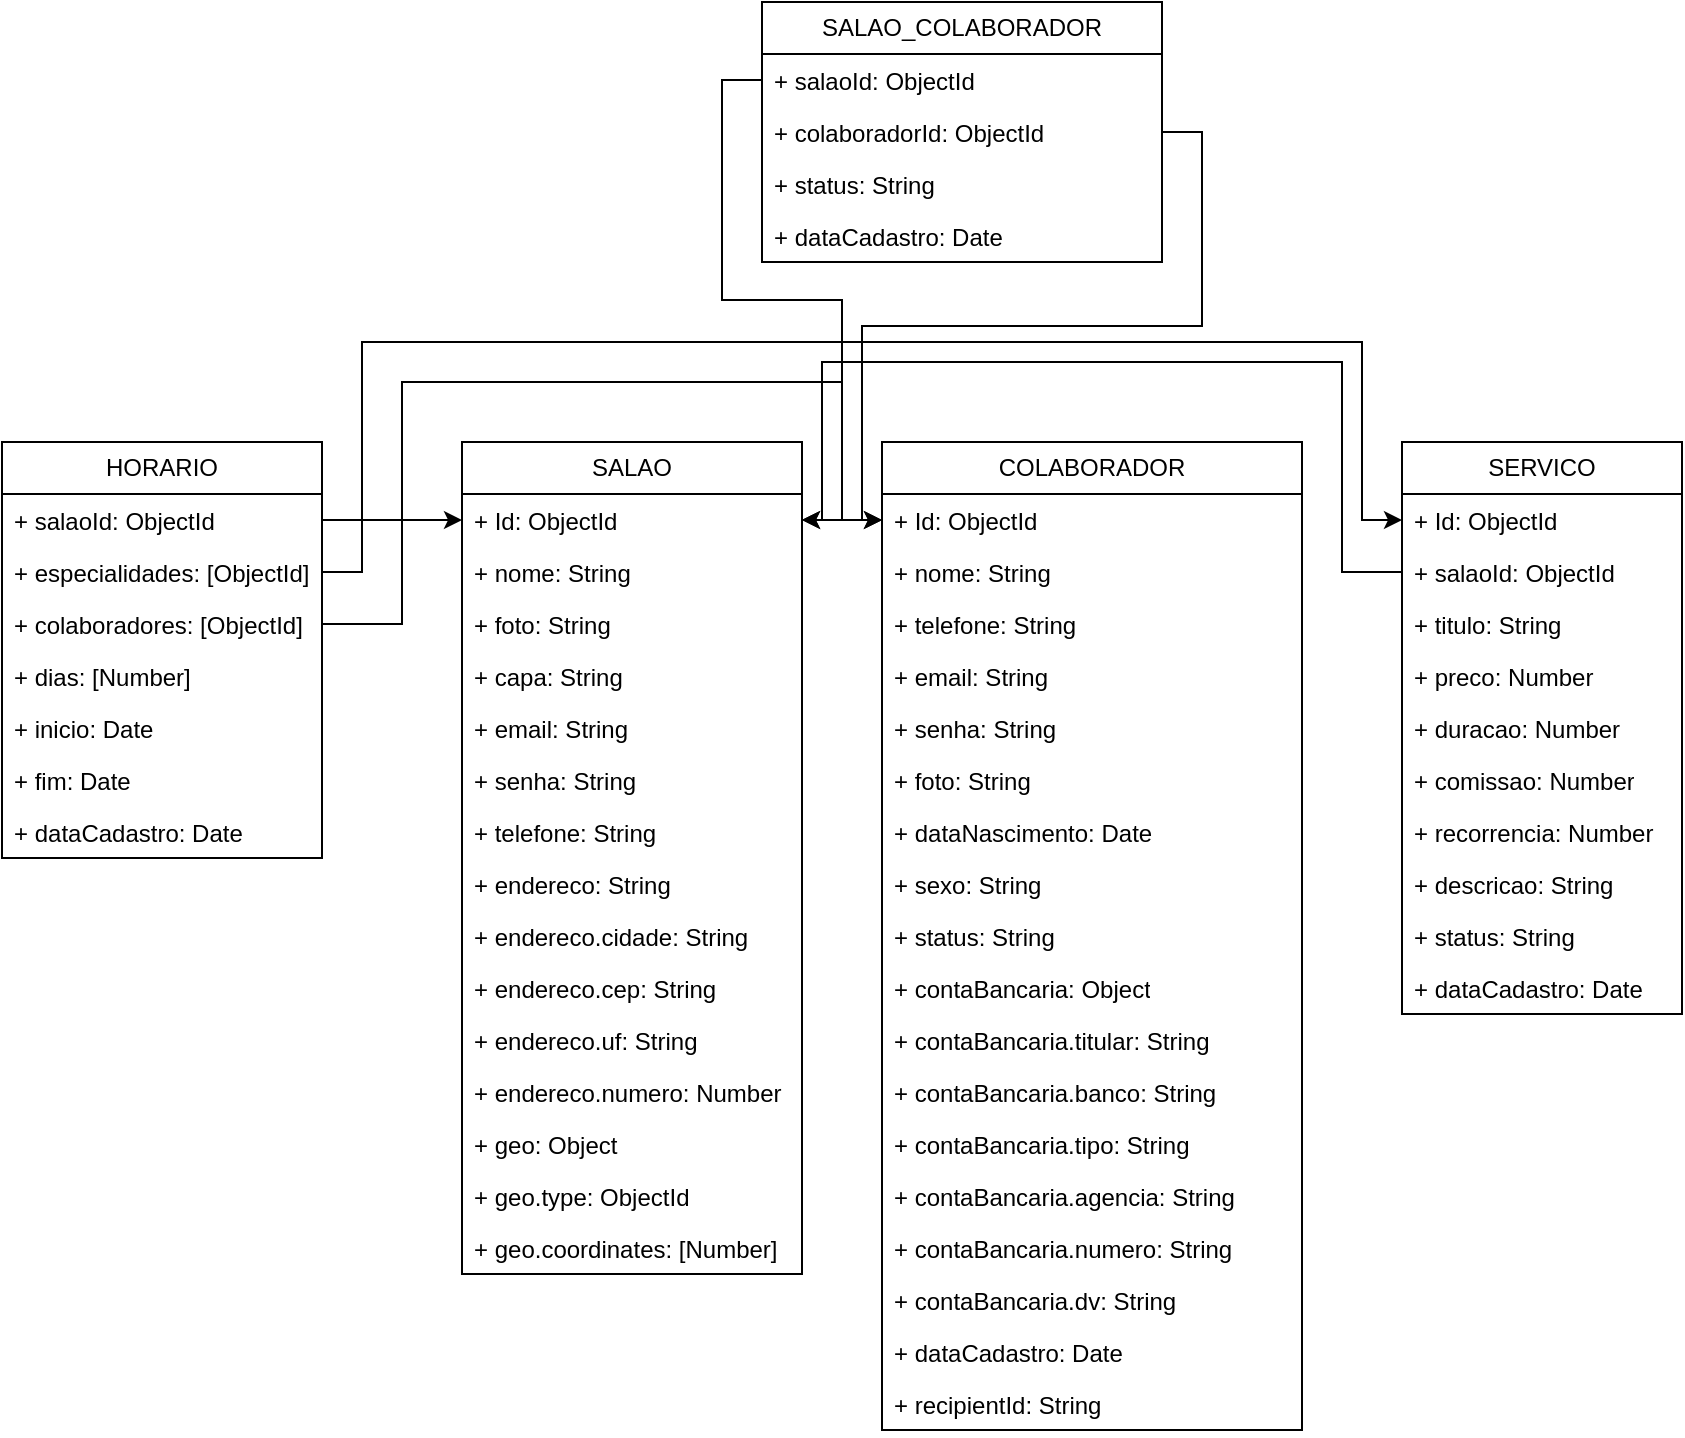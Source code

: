 <mxfile version="21.6.8" type="github">
  <diagram name="Página-1" id="E0AbciypB4KpdEPGz2na">
    <mxGraphModel dx="2088" dy="1697" grid="1" gridSize="10" guides="1" tooltips="1" connect="1" arrows="1" fold="1" page="1" pageScale="1" pageWidth="827" pageHeight="1169" math="0" shadow="0">
      <root>
        <mxCell id="0" />
        <mxCell id="1" parent="0" />
        <mxCell id="3pe1yNkbd4FDANKbLhIq-1" value="SALAO" style="swimlane;fontStyle=0;childLayout=stackLayout;horizontal=1;startSize=26;fillColor=none;horizontalStack=0;resizeParent=1;resizeParentMax=0;resizeLast=0;collapsible=1;marginBottom=0;whiteSpace=wrap;html=1;" vertex="1" parent="1">
          <mxGeometry x="110" y="170" width="170" height="416" as="geometry" />
        </mxCell>
        <mxCell id="3pe1yNkbd4FDANKbLhIq-2" value="+ Id: ObjectId&lt;br&gt;" style="text;strokeColor=none;fillColor=none;align=left;verticalAlign=top;spacingLeft=4;spacingRight=4;overflow=hidden;rotatable=0;points=[[0,0.5],[1,0.5]];portConstraint=eastwest;whiteSpace=wrap;html=1;" vertex="1" parent="3pe1yNkbd4FDANKbLhIq-1">
          <mxGeometry y="26" width="170" height="26" as="geometry" />
        </mxCell>
        <mxCell id="3pe1yNkbd4FDANKbLhIq-3" value="+ nome: String&lt;br&gt;&lt;br&gt;" style="text;strokeColor=none;fillColor=none;align=left;verticalAlign=top;spacingLeft=4;spacingRight=4;overflow=hidden;rotatable=0;points=[[0,0.5],[1,0.5]];portConstraint=eastwest;whiteSpace=wrap;html=1;" vertex="1" parent="3pe1yNkbd4FDANKbLhIq-1">
          <mxGeometry y="52" width="170" height="26" as="geometry" />
        </mxCell>
        <mxCell id="3pe1yNkbd4FDANKbLhIq-4" value="+ foto: String" style="text;strokeColor=none;fillColor=none;align=left;verticalAlign=top;spacingLeft=4;spacingRight=4;overflow=hidden;rotatable=0;points=[[0,0.5],[1,0.5]];portConstraint=eastwest;whiteSpace=wrap;html=1;" vertex="1" parent="3pe1yNkbd4FDANKbLhIq-1">
          <mxGeometry y="78" width="170" height="26" as="geometry" />
        </mxCell>
        <mxCell id="3pe1yNkbd4FDANKbLhIq-5" value="+ capa: String" style="text;strokeColor=none;fillColor=none;align=left;verticalAlign=top;spacingLeft=4;spacingRight=4;overflow=hidden;rotatable=0;points=[[0,0.5],[1,0.5]];portConstraint=eastwest;whiteSpace=wrap;html=1;" vertex="1" parent="3pe1yNkbd4FDANKbLhIq-1">
          <mxGeometry y="104" width="170" height="26" as="geometry" />
        </mxCell>
        <mxCell id="3pe1yNkbd4FDANKbLhIq-6" value="+ email: String" style="text;strokeColor=none;fillColor=none;align=left;verticalAlign=top;spacingLeft=4;spacingRight=4;overflow=hidden;rotatable=0;points=[[0,0.5],[1,0.5]];portConstraint=eastwest;whiteSpace=wrap;html=1;" vertex="1" parent="3pe1yNkbd4FDANKbLhIq-1">
          <mxGeometry y="130" width="170" height="26" as="geometry" />
        </mxCell>
        <mxCell id="3pe1yNkbd4FDANKbLhIq-7" value="+ senha: String" style="text;strokeColor=none;fillColor=none;align=left;verticalAlign=top;spacingLeft=4;spacingRight=4;overflow=hidden;rotatable=0;points=[[0,0.5],[1,0.5]];portConstraint=eastwest;whiteSpace=wrap;html=1;" vertex="1" parent="3pe1yNkbd4FDANKbLhIq-1">
          <mxGeometry y="156" width="170" height="26" as="geometry" />
        </mxCell>
        <mxCell id="3pe1yNkbd4FDANKbLhIq-8" value="+ telefone: String" style="text;strokeColor=none;fillColor=none;align=left;verticalAlign=top;spacingLeft=4;spacingRight=4;overflow=hidden;rotatable=0;points=[[0,0.5],[1,0.5]];portConstraint=eastwest;whiteSpace=wrap;html=1;" vertex="1" parent="3pe1yNkbd4FDANKbLhIq-1">
          <mxGeometry y="182" width="170" height="26" as="geometry" />
        </mxCell>
        <mxCell id="3pe1yNkbd4FDANKbLhIq-9" value="+ endereco: String" style="text;strokeColor=none;fillColor=none;align=left;verticalAlign=top;spacingLeft=4;spacingRight=4;overflow=hidden;rotatable=0;points=[[0,0.5],[1,0.5]];portConstraint=eastwest;whiteSpace=wrap;html=1;" vertex="1" parent="3pe1yNkbd4FDANKbLhIq-1">
          <mxGeometry y="208" width="170" height="26" as="geometry" />
        </mxCell>
        <mxCell id="3pe1yNkbd4FDANKbLhIq-10" value="+ endereco.cidade: String" style="text;strokeColor=none;fillColor=none;align=left;verticalAlign=top;spacingLeft=4;spacingRight=4;overflow=hidden;rotatable=0;points=[[0,0.5],[1,0.5]];portConstraint=eastwest;whiteSpace=wrap;html=1;" vertex="1" parent="3pe1yNkbd4FDANKbLhIq-1">
          <mxGeometry y="234" width="170" height="26" as="geometry" />
        </mxCell>
        <mxCell id="3pe1yNkbd4FDANKbLhIq-11" value="+ endereco.cep: String" style="text;strokeColor=none;fillColor=none;align=left;verticalAlign=top;spacingLeft=4;spacingRight=4;overflow=hidden;rotatable=0;points=[[0,0.5],[1,0.5]];portConstraint=eastwest;whiteSpace=wrap;html=1;" vertex="1" parent="3pe1yNkbd4FDANKbLhIq-1">
          <mxGeometry y="260" width="170" height="26" as="geometry" />
        </mxCell>
        <mxCell id="3pe1yNkbd4FDANKbLhIq-12" value="+ endereco.uf: String" style="text;strokeColor=none;fillColor=none;align=left;verticalAlign=top;spacingLeft=4;spacingRight=4;overflow=hidden;rotatable=0;points=[[0,0.5],[1,0.5]];portConstraint=eastwest;whiteSpace=wrap;html=1;" vertex="1" parent="3pe1yNkbd4FDANKbLhIq-1">
          <mxGeometry y="286" width="170" height="26" as="geometry" />
        </mxCell>
        <mxCell id="3pe1yNkbd4FDANKbLhIq-13" value="+ endereco.numero: Number" style="text;strokeColor=none;fillColor=none;align=left;verticalAlign=top;spacingLeft=4;spacingRight=4;overflow=hidden;rotatable=0;points=[[0,0.5],[1,0.5]];portConstraint=eastwest;whiteSpace=wrap;html=1;" vertex="1" parent="3pe1yNkbd4FDANKbLhIq-1">
          <mxGeometry y="312" width="170" height="26" as="geometry" />
        </mxCell>
        <mxCell id="3pe1yNkbd4FDANKbLhIq-14" value="+ geo: Object" style="text;strokeColor=none;fillColor=none;align=left;verticalAlign=top;spacingLeft=4;spacingRight=4;overflow=hidden;rotatable=0;points=[[0,0.5],[1,0.5]];portConstraint=eastwest;whiteSpace=wrap;html=1;" vertex="1" parent="3pe1yNkbd4FDANKbLhIq-1">
          <mxGeometry y="338" width="170" height="26" as="geometry" />
        </mxCell>
        <mxCell id="3pe1yNkbd4FDANKbLhIq-15" value="+ geo.type: ObjectId" style="text;strokeColor=none;fillColor=none;align=left;verticalAlign=top;spacingLeft=4;spacingRight=4;overflow=hidden;rotatable=0;points=[[0,0.5],[1,0.5]];portConstraint=eastwest;whiteSpace=wrap;html=1;" vertex="1" parent="3pe1yNkbd4FDANKbLhIq-1">
          <mxGeometry y="364" width="170" height="26" as="geometry" />
        </mxCell>
        <mxCell id="3pe1yNkbd4FDANKbLhIq-16" value="+ geo.coordinates: [Number]" style="text;strokeColor=none;fillColor=none;align=left;verticalAlign=top;spacingLeft=4;spacingRight=4;overflow=hidden;rotatable=0;points=[[0,0.5],[1,0.5]];portConstraint=eastwest;whiteSpace=wrap;html=1;" vertex="1" parent="3pe1yNkbd4FDANKbLhIq-1">
          <mxGeometry y="390" width="170" height="26" as="geometry" />
        </mxCell>
        <mxCell id="3pe1yNkbd4FDANKbLhIq-17" value="COLABORADOR" style="swimlane;fontStyle=0;childLayout=stackLayout;horizontal=1;startSize=26;fillColor=none;horizontalStack=0;resizeParent=1;resizeParentMax=0;resizeLast=0;collapsible=1;marginBottom=0;whiteSpace=wrap;html=1;" vertex="1" parent="1">
          <mxGeometry x="320" y="170" width="210" height="494" as="geometry" />
        </mxCell>
        <mxCell id="3pe1yNkbd4FDANKbLhIq-18" value="+ Id: ObjectId" style="text;strokeColor=none;fillColor=none;align=left;verticalAlign=top;spacingLeft=4;spacingRight=4;overflow=hidden;rotatable=0;points=[[0,0.5],[1,0.5]];portConstraint=eastwest;whiteSpace=wrap;html=1;" vertex="1" parent="3pe1yNkbd4FDANKbLhIq-17">
          <mxGeometry y="26" width="210" height="26" as="geometry" />
        </mxCell>
        <mxCell id="3pe1yNkbd4FDANKbLhIq-19" value="+ nome: String" style="text;strokeColor=none;fillColor=none;align=left;verticalAlign=top;spacingLeft=4;spacingRight=4;overflow=hidden;rotatable=0;points=[[0,0.5],[1,0.5]];portConstraint=eastwest;whiteSpace=wrap;html=1;" vertex="1" parent="3pe1yNkbd4FDANKbLhIq-17">
          <mxGeometry y="52" width="210" height="26" as="geometry" />
        </mxCell>
        <mxCell id="3pe1yNkbd4FDANKbLhIq-20" value="+ telefone: String" style="text;strokeColor=none;fillColor=none;align=left;verticalAlign=top;spacingLeft=4;spacingRight=4;overflow=hidden;rotatable=0;points=[[0,0.5],[1,0.5]];portConstraint=eastwest;whiteSpace=wrap;html=1;" vertex="1" parent="3pe1yNkbd4FDANKbLhIq-17">
          <mxGeometry y="78" width="210" height="26" as="geometry" />
        </mxCell>
        <mxCell id="3pe1yNkbd4FDANKbLhIq-21" value="+ email: String" style="text;strokeColor=none;fillColor=none;align=left;verticalAlign=top;spacingLeft=4;spacingRight=4;overflow=hidden;rotatable=0;points=[[0,0.5],[1,0.5]];portConstraint=eastwest;whiteSpace=wrap;html=1;" vertex="1" parent="3pe1yNkbd4FDANKbLhIq-17">
          <mxGeometry y="104" width="210" height="26" as="geometry" />
        </mxCell>
        <mxCell id="3pe1yNkbd4FDANKbLhIq-22" value="+ senha: String" style="text;strokeColor=none;fillColor=none;align=left;verticalAlign=top;spacingLeft=4;spacingRight=4;overflow=hidden;rotatable=0;points=[[0,0.5],[1,0.5]];portConstraint=eastwest;whiteSpace=wrap;html=1;" vertex="1" parent="3pe1yNkbd4FDANKbLhIq-17">
          <mxGeometry y="130" width="210" height="26" as="geometry" />
        </mxCell>
        <mxCell id="3pe1yNkbd4FDANKbLhIq-23" value="+ foto: String" style="text;strokeColor=none;fillColor=none;align=left;verticalAlign=top;spacingLeft=4;spacingRight=4;overflow=hidden;rotatable=0;points=[[0,0.5],[1,0.5]];portConstraint=eastwest;whiteSpace=wrap;html=1;" vertex="1" parent="3pe1yNkbd4FDANKbLhIq-17">
          <mxGeometry y="156" width="210" height="26" as="geometry" />
        </mxCell>
        <mxCell id="3pe1yNkbd4FDANKbLhIq-24" value="+ dataNascimento: Date" style="text;strokeColor=none;fillColor=none;align=left;verticalAlign=top;spacingLeft=4;spacingRight=4;overflow=hidden;rotatable=0;points=[[0,0.5],[1,0.5]];portConstraint=eastwest;whiteSpace=wrap;html=1;" vertex="1" parent="3pe1yNkbd4FDANKbLhIq-17">
          <mxGeometry y="182" width="210" height="26" as="geometry" />
        </mxCell>
        <mxCell id="3pe1yNkbd4FDANKbLhIq-25" value="+ sexo: String" style="text;strokeColor=none;fillColor=none;align=left;verticalAlign=top;spacingLeft=4;spacingRight=4;overflow=hidden;rotatable=0;points=[[0,0.5],[1,0.5]];portConstraint=eastwest;whiteSpace=wrap;html=1;" vertex="1" parent="3pe1yNkbd4FDANKbLhIq-17">
          <mxGeometry y="208" width="210" height="26" as="geometry" />
        </mxCell>
        <mxCell id="3pe1yNkbd4FDANKbLhIq-26" value="+ status: String" style="text;strokeColor=none;fillColor=none;align=left;verticalAlign=top;spacingLeft=4;spacingRight=4;overflow=hidden;rotatable=0;points=[[0,0.5],[1,0.5]];portConstraint=eastwest;whiteSpace=wrap;html=1;" vertex="1" parent="3pe1yNkbd4FDANKbLhIq-17">
          <mxGeometry y="234" width="210" height="26" as="geometry" />
        </mxCell>
        <mxCell id="3pe1yNkbd4FDANKbLhIq-27" value="+ contaBancaria: Object" style="text;strokeColor=none;fillColor=none;align=left;verticalAlign=top;spacingLeft=4;spacingRight=4;overflow=hidden;rotatable=0;points=[[0,0.5],[1,0.5]];portConstraint=eastwest;whiteSpace=wrap;html=1;" vertex="1" parent="3pe1yNkbd4FDANKbLhIq-17">
          <mxGeometry y="260" width="210" height="26" as="geometry" />
        </mxCell>
        <mxCell id="3pe1yNkbd4FDANKbLhIq-28" value="+ contaBancaria.titular: String" style="text;strokeColor=none;fillColor=none;align=left;verticalAlign=top;spacingLeft=4;spacingRight=4;overflow=hidden;rotatable=0;points=[[0,0.5],[1,0.5]];portConstraint=eastwest;whiteSpace=wrap;html=1;" vertex="1" parent="3pe1yNkbd4FDANKbLhIq-17">
          <mxGeometry y="286" width="210" height="26" as="geometry" />
        </mxCell>
        <mxCell id="3pe1yNkbd4FDANKbLhIq-29" value="+ contaBancaria.banco: String" style="text;strokeColor=none;fillColor=none;align=left;verticalAlign=top;spacingLeft=4;spacingRight=4;overflow=hidden;rotatable=0;points=[[0,0.5],[1,0.5]];portConstraint=eastwest;whiteSpace=wrap;html=1;" vertex="1" parent="3pe1yNkbd4FDANKbLhIq-17">
          <mxGeometry y="312" width="210" height="26" as="geometry" />
        </mxCell>
        <mxCell id="3pe1yNkbd4FDANKbLhIq-30" value="+ contaBancaria.tipo: String" style="text;strokeColor=none;fillColor=none;align=left;verticalAlign=top;spacingLeft=4;spacingRight=4;overflow=hidden;rotatable=0;points=[[0,0.5],[1,0.5]];portConstraint=eastwest;whiteSpace=wrap;html=1;" vertex="1" parent="3pe1yNkbd4FDANKbLhIq-17">
          <mxGeometry y="338" width="210" height="26" as="geometry" />
        </mxCell>
        <mxCell id="3pe1yNkbd4FDANKbLhIq-31" value="+ contaBancaria.agencia: String" style="text;strokeColor=none;fillColor=none;align=left;verticalAlign=top;spacingLeft=4;spacingRight=4;overflow=hidden;rotatable=0;points=[[0,0.5],[1,0.5]];portConstraint=eastwest;whiteSpace=wrap;html=1;" vertex="1" parent="3pe1yNkbd4FDANKbLhIq-17">
          <mxGeometry y="364" width="210" height="26" as="geometry" />
        </mxCell>
        <mxCell id="3pe1yNkbd4FDANKbLhIq-32" value="+ contaBancaria.numero: String" style="text;strokeColor=none;fillColor=none;align=left;verticalAlign=top;spacingLeft=4;spacingRight=4;overflow=hidden;rotatable=0;points=[[0,0.5],[1,0.5]];portConstraint=eastwest;whiteSpace=wrap;html=1;" vertex="1" parent="3pe1yNkbd4FDANKbLhIq-17">
          <mxGeometry y="390" width="210" height="26" as="geometry" />
        </mxCell>
        <mxCell id="3pe1yNkbd4FDANKbLhIq-33" value="+ contaBancaria.dv: String" style="text;strokeColor=none;fillColor=none;align=left;verticalAlign=top;spacingLeft=4;spacingRight=4;overflow=hidden;rotatable=0;points=[[0,0.5],[1,0.5]];portConstraint=eastwest;whiteSpace=wrap;html=1;" vertex="1" parent="3pe1yNkbd4FDANKbLhIq-17">
          <mxGeometry y="416" width="210" height="26" as="geometry" />
        </mxCell>
        <mxCell id="3pe1yNkbd4FDANKbLhIq-34" value="+ dataCadastro: Date" style="text;strokeColor=none;fillColor=none;align=left;verticalAlign=top;spacingLeft=4;spacingRight=4;overflow=hidden;rotatable=0;points=[[0,0.5],[1,0.5]];portConstraint=eastwest;whiteSpace=wrap;html=1;" vertex="1" parent="3pe1yNkbd4FDANKbLhIq-17">
          <mxGeometry y="442" width="210" height="26" as="geometry" />
        </mxCell>
        <mxCell id="3pe1yNkbd4FDANKbLhIq-35" value="+ recipientId: String" style="text;strokeColor=none;fillColor=none;align=left;verticalAlign=top;spacingLeft=4;spacingRight=4;overflow=hidden;rotatable=0;points=[[0,0.5],[1,0.5]];portConstraint=eastwest;whiteSpace=wrap;html=1;" vertex="1" parent="3pe1yNkbd4FDANKbLhIq-17">
          <mxGeometry y="468" width="210" height="26" as="geometry" />
        </mxCell>
        <mxCell id="3pe1yNkbd4FDANKbLhIq-36" value="SERVICO" style="swimlane;fontStyle=0;childLayout=stackLayout;horizontal=1;startSize=26;fillColor=none;horizontalStack=0;resizeParent=1;resizeParentMax=0;resizeLast=0;collapsible=1;marginBottom=0;whiteSpace=wrap;html=1;" vertex="1" parent="1">
          <mxGeometry x="580" y="170" width="140" height="286" as="geometry" />
        </mxCell>
        <mxCell id="3pe1yNkbd4FDANKbLhIq-37" value="+ Id: ObjectId" style="text;strokeColor=none;fillColor=none;align=left;verticalAlign=top;spacingLeft=4;spacingRight=4;overflow=hidden;rotatable=0;points=[[0,0.5],[1,0.5]];portConstraint=eastwest;whiteSpace=wrap;html=1;" vertex="1" parent="3pe1yNkbd4FDANKbLhIq-36">
          <mxGeometry y="26" width="140" height="26" as="geometry" />
        </mxCell>
        <mxCell id="3pe1yNkbd4FDANKbLhIq-38" value="+ salaoId: ObjectId" style="text;strokeColor=none;fillColor=none;align=left;verticalAlign=top;spacingLeft=4;spacingRight=4;overflow=hidden;rotatable=0;points=[[0,0.5],[1,0.5]];portConstraint=eastwest;whiteSpace=wrap;html=1;" vertex="1" parent="3pe1yNkbd4FDANKbLhIq-36">
          <mxGeometry y="52" width="140" height="26" as="geometry" />
        </mxCell>
        <mxCell id="3pe1yNkbd4FDANKbLhIq-39" value="+ titulo: String" style="text;strokeColor=none;fillColor=none;align=left;verticalAlign=top;spacingLeft=4;spacingRight=4;overflow=hidden;rotatable=0;points=[[0,0.5],[1,0.5]];portConstraint=eastwest;whiteSpace=wrap;html=1;" vertex="1" parent="3pe1yNkbd4FDANKbLhIq-36">
          <mxGeometry y="78" width="140" height="26" as="geometry" />
        </mxCell>
        <mxCell id="3pe1yNkbd4FDANKbLhIq-40" value="+ preco: Number" style="text;strokeColor=none;fillColor=none;align=left;verticalAlign=top;spacingLeft=4;spacingRight=4;overflow=hidden;rotatable=0;points=[[0,0.5],[1,0.5]];portConstraint=eastwest;whiteSpace=wrap;html=1;" vertex="1" parent="3pe1yNkbd4FDANKbLhIq-36">
          <mxGeometry y="104" width="140" height="26" as="geometry" />
        </mxCell>
        <mxCell id="3pe1yNkbd4FDANKbLhIq-41" value="+ duracao: Number" style="text;strokeColor=none;fillColor=none;align=left;verticalAlign=top;spacingLeft=4;spacingRight=4;overflow=hidden;rotatable=0;points=[[0,0.5],[1,0.5]];portConstraint=eastwest;whiteSpace=wrap;html=1;" vertex="1" parent="3pe1yNkbd4FDANKbLhIq-36">
          <mxGeometry y="130" width="140" height="26" as="geometry" />
        </mxCell>
        <mxCell id="3pe1yNkbd4FDANKbLhIq-42" value="+ comissao: Number" style="text;strokeColor=none;fillColor=none;align=left;verticalAlign=top;spacingLeft=4;spacingRight=4;overflow=hidden;rotatable=0;points=[[0,0.5],[1,0.5]];portConstraint=eastwest;whiteSpace=wrap;html=1;" vertex="1" parent="3pe1yNkbd4FDANKbLhIq-36">
          <mxGeometry y="156" width="140" height="26" as="geometry" />
        </mxCell>
        <mxCell id="3pe1yNkbd4FDANKbLhIq-43" value="+ recorrencia: Number" style="text;strokeColor=none;fillColor=none;align=left;verticalAlign=top;spacingLeft=4;spacingRight=4;overflow=hidden;rotatable=0;points=[[0,0.5],[1,0.5]];portConstraint=eastwest;whiteSpace=wrap;html=1;" vertex="1" parent="3pe1yNkbd4FDANKbLhIq-36">
          <mxGeometry y="182" width="140" height="26" as="geometry" />
        </mxCell>
        <mxCell id="3pe1yNkbd4FDANKbLhIq-44" value="+ descricao: String" style="text;strokeColor=none;fillColor=none;align=left;verticalAlign=top;spacingLeft=4;spacingRight=4;overflow=hidden;rotatable=0;points=[[0,0.5],[1,0.5]];portConstraint=eastwest;whiteSpace=wrap;html=1;" vertex="1" parent="3pe1yNkbd4FDANKbLhIq-36">
          <mxGeometry y="208" width="140" height="26" as="geometry" />
        </mxCell>
        <mxCell id="3pe1yNkbd4FDANKbLhIq-45" value="+ status: String" style="text;strokeColor=none;fillColor=none;align=left;verticalAlign=top;spacingLeft=4;spacingRight=4;overflow=hidden;rotatable=0;points=[[0,0.5],[1,0.5]];portConstraint=eastwest;whiteSpace=wrap;html=1;" vertex="1" parent="3pe1yNkbd4FDANKbLhIq-36">
          <mxGeometry y="234" width="140" height="26" as="geometry" />
        </mxCell>
        <mxCell id="3pe1yNkbd4FDANKbLhIq-46" value="+ dataCadastro: Date" style="text;strokeColor=none;fillColor=none;align=left;verticalAlign=top;spacingLeft=4;spacingRight=4;overflow=hidden;rotatable=0;points=[[0,0.5],[1,0.5]];portConstraint=eastwest;whiteSpace=wrap;html=1;" vertex="1" parent="3pe1yNkbd4FDANKbLhIq-36">
          <mxGeometry y="260" width="140" height="26" as="geometry" />
        </mxCell>
        <mxCell id="3pe1yNkbd4FDANKbLhIq-47" value="HORARIO" style="swimlane;fontStyle=0;childLayout=stackLayout;horizontal=1;startSize=26;fillColor=none;horizontalStack=0;resizeParent=1;resizeParentMax=0;resizeLast=0;collapsible=1;marginBottom=0;whiteSpace=wrap;html=1;" vertex="1" parent="1">
          <mxGeometry x="-120" y="170" width="160" height="208" as="geometry" />
        </mxCell>
        <mxCell id="3pe1yNkbd4FDANKbLhIq-48" value="+ salaoId: ObjectId" style="text;strokeColor=none;fillColor=none;align=left;verticalAlign=top;spacingLeft=4;spacingRight=4;overflow=hidden;rotatable=0;points=[[0,0.5],[1,0.5]];portConstraint=eastwest;whiteSpace=wrap;html=1;" vertex="1" parent="3pe1yNkbd4FDANKbLhIq-47">
          <mxGeometry y="26" width="160" height="26" as="geometry" />
        </mxCell>
        <mxCell id="3pe1yNkbd4FDANKbLhIq-49" value="+ especialidades: [ObjectId]" style="text;strokeColor=none;fillColor=none;align=left;verticalAlign=top;spacingLeft=4;spacingRight=4;overflow=hidden;rotatable=0;points=[[0,0.5],[1,0.5]];portConstraint=eastwest;whiteSpace=wrap;html=1;" vertex="1" parent="3pe1yNkbd4FDANKbLhIq-47">
          <mxGeometry y="52" width="160" height="26" as="geometry" />
        </mxCell>
        <mxCell id="3pe1yNkbd4FDANKbLhIq-50" value="+ colaboradores: [ObjectId]" style="text;strokeColor=none;fillColor=none;align=left;verticalAlign=top;spacingLeft=4;spacingRight=4;overflow=hidden;rotatable=0;points=[[0,0.5],[1,0.5]];portConstraint=eastwest;whiteSpace=wrap;html=1;" vertex="1" parent="3pe1yNkbd4FDANKbLhIq-47">
          <mxGeometry y="78" width="160" height="26" as="geometry" />
        </mxCell>
        <mxCell id="3pe1yNkbd4FDANKbLhIq-54" value="+ dias: [Number]" style="text;strokeColor=none;fillColor=none;align=left;verticalAlign=top;spacingLeft=4;spacingRight=4;overflow=hidden;rotatable=0;points=[[0,0.5],[1,0.5]];portConstraint=eastwest;whiteSpace=wrap;html=1;" vertex="1" parent="3pe1yNkbd4FDANKbLhIq-47">
          <mxGeometry y="104" width="160" height="26" as="geometry" />
        </mxCell>
        <mxCell id="3pe1yNkbd4FDANKbLhIq-55" value="+ inicio: Date" style="text;strokeColor=none;fillColor=none;align=left;verticalAlign=top;spacingLeft=4;spacingRight=4;overflow=hidden;rotatable=0;points=[[0,0.5],[1,0.5]];portConstraint=eastwest;whiteSpace=wrap;html=1;" vertex="1" parent="3pe1yNkbd4FDANKbLhIq-47">
          <mxGeometry y="130" width="160" height="26" as="geometry" />
        </mxCell>
        <mxCell id="3pe1yNkbd4FDANKbLhIq-56" value="+ fim: Date" style="text;strokeColor=none;fillColor=none;align=left;verticalAlign=top;spacingLeft=4;spacingRight=4;overflow=hidden;rotatable=0;points=[[0,0.5],[1,0.5]];portConstraint=eastwest;whiteSpace=wrap;html=1;" vertex="1" parent="3pe1yNkbd4FDANKbLhIq-47">
          <mxGeometry y="156" width="160" height="26" as="geometry" />
        </mxCell>
        <mxCell id="3pe1yNkbd4FDANKbLhIq-57" value="+ dataCadastro: Date" style="text;strokeColor=none;fillColor=none;align=left;verticalAlign=top;spacingLeft=4;spacingRight=4;overflow=hidden;rotatable=0;points=[[0,0.5],[1,0.5]];portConstraint=eastwest;whiteSpace=wrap;html=1;" vertex="1" parent="3pe1yNkbd4FDANKbLhIq-47">
          <mxGeometry y="182" width="160" height="26" as="geometry" />
        </mxCell>
        <mxCell id="3pe1yNkbd4FDANKbLhIq-58" style="edgeStyle=orthogonalEdgeStyle;rounded=0;orthogonalLoop=1;jettySize=auto;html=1;exitX=1;exitY=0.5;exitDx=0;exitDy=0;" edge="1" parent="1" source="3pe1yNkbd4FDANKbLhIq-48" target="3pe1yNkbd4FDANKbLhIq-2">
          <mxGeometry relative="1" as="geometry" />
        </mxCell>
        <mxCell id="3pe1yNkbd4FDANKbLhIq-59" style="edgeStyle=orthogonalEdgeStyle;rounded=0;orthogonalLoop=1;jettySize=auto;html=1;exitX=1;exitY=0.5;exitDx=0;exitDy=0;entryX=0;entryY=0.5;entryDx=0;entryDy=0;" edge="1" parent="1" source="3pe1yNkbd4FDANKbLhIq-49" target="3pe1yNkbd4FDANKbLhIq-37">
          <mxGeometry relative="1" as="geometry">
            <Array as="points">
              <mxPoint x="60" y="235" />
              <mxPoint x="60" y="120" />
              <mxPoint x="560" y="120" />
              <mxPoint x="560" y="209" />
            </Array>
          </mxGeometry>
        </mxCell>
        <mxCell id="3pe1yNkbd4FDANKbLhIq-60" style="edgeStyle=orthogonalEdgeStyle;rounded=0;orthogonalLoop=1;jettySize=auto;html=1;exitX=1;exitY=0.5;exitDx=0;exitDy=0;entryX=0;entryY=0.5;entryDx=0;entryDy=0;" edge="1" parent="1" source="3pe1yNkbd4FDANKbLhIq-50" target="3pe1yNkbd4FDANKbLhIq-18">
          <mxGeometry relative="1" as="geometry">
            <Array as="points">
              <mxPoint x="80" y="261" />
              <mxPoint x="80" y="140" />
              <mxPoint x="300" y="140" />
              <mxPoint x="300" y="209" />
            </Array>
          </mxGeometry>
        </mxCell>
        <mxCell id="3pe1yNkbd4FDANKbLhIq-62" style="edgeStyle=orthogonalEdgeStyle;rounded=0;orthogonalLoop=1;jettySize=auto;html=1;exitX=0;exitY=0.5;exitDx=0;exitDy=0;entryX=1;entryY=0.5;entryDx=0;entryDy=0;" edge="1" parent="1" source="3pe1yNkbd4FDANKbLhIq-38" target="3pe1yNkbd4FDANKbLhIq-2">
          <mxGeometry relative="1" as="geometry">
            <Array as="points">
              <mxPoint x="550" y="235" />
              <mxPoint x="550" y="130" />
              <mxPoint x="290" y="130" />
              <mxPoint x="290" y="209" />
            </Array>
          </mxGeometry>
        </mxCell>
        <mxCell id="3pe1yNkbd4FDANKbLhIq-63" value="SALAO_COLABORADOR" style="swimlane;fontStyle=0;childLayout=stackLayout;horizontal=1;startSize=26;fillColor=none;horizontalStack=0;resizeParent=1;resizeParentMax=0;resizeLast=0;collapsible=1;marginBottom=0;whiteSpace=wrap;html=1;" vertex="1" parent="1">
          <mxGeometry x="260" y="-50" width="200" height="130" as="geometry" />
        </mxCell>
        <mxCell id="3pe1yNkbd4FDANKbLhIq-64" value="+ salaoId: ObjectId" style="text;strokeColor=none;fillColor=none;align=left;verticalAlign=top;spacingLeft=4;spacingRight=4;overflow=hidden;rotatable=0;points=[[0,0.5],[1,0.5]];portConstraint=eastwest;whiteSpace=wrap;html=1;" vertex="1" parent="3pe1yNkbd4FDANKbLhIq-63">
          <mxGeometry y="26" width="200" height="26" as="geometry" />
        </mxCell>
        <mxCell id="3pe1yNkbd4FDANKbLhIq-65" value="+ colaboradorId: ObjectId" style="text;strokeColor=none;fillColor=none;align=left;verticalAlign=top;spacingLeft=4;spacingRight=4;overflow=hidden;rotatable=0;points=[[0,0.5],[1,0.5]];portConstraint=eastwest;whiteSpace=wrap;html=1;" vertex="1" parent="3pe1yNkbd4FDANKbLhIq-63">
          <mxGeometry y="52" width="200" height="26" as="geometry" />
        </mxCell>
        <mxCell id="3pe1yNkbd4FDANKbLhIq-66" value="+ status: String" style="text;strokeColor=none;fillColor=none;align=left;verticalAlign=top;spacingLeft=4;spacingRight=4;overflow=hidden;rotatable=0;points=[[0,0.5],[1,0.5]];portConstraint=eastwest;whiteSpace=wrap;html=1;" vertex="1" parent="3pe1yNkbd4FDANKbLhIq-63">
          <mxGeometry y="78" width="200" height="26" as="geometry" />
        </mxCell>
        <mxCell id="3pe1yNkbd4FDANKbLhIq-67" value="+ dataCadastro: Date" style="text;strokeColor=none;fillColor=none;align=left;verticalAlign=top;spacingLeft=4;spacingRight=4;overflow=hidden;rotatable=0;points=[[0,0.5],[1,0.5]];portConstraint=eastwest;whiteSpace=wrap;html=1;" vertex="1" parent="3pe1yNkbd4FDANKbLhIq-63">
          <mxGeometry y="104" width="200" height="26" as="geometry" />
        </mxCell>
        <mxCell id="3pe1yNkbd4FDANKbLhIq-68" style="edgeStyle=orthogonalEdgeStyle;rounded=0;orthogonalLoop=1;jettySize=auto;html=1;exitX=0;exitY=0.5;exitDx=0;exitDy=0;" edge="1" parent="1" source="3pe1yNkbd4FDANKbLhIq-64" target="3pe1yNkbd4FDANKbLhIq-2">
          <mxGeometry relative="1" as="geometry" />
        </mxCell>
        <mxCell id="3pe1yNkbd4FDANKbLhIq-69" style="edgeStyle=orthogonalEdgeStyle;rounded=0;orthogonalLoop=1;jettySize=auto;html=1;exitX=1;exitY=0.5;exitDx=0;exitDy=0;" edge="1" parent="1" source="3pe1yNkbd4FDANKbLhIq-65" target="3pe1yNkbd4FDANKbLhIq-18">
          <mxGeometry relative="1" as="geometry">
            <Array as="points">
              <mxPoint x="480" y="15" />
              <mxPoint x="480" y="112" />
              <mxPoint x="310" y="112" />
              <mxPoint x="310" y="209" />
            </Array>
          </mxGeometry>
        </mxCell>
      </root>
    </mxGraphModel>
  </diagram>
</mxfile>
